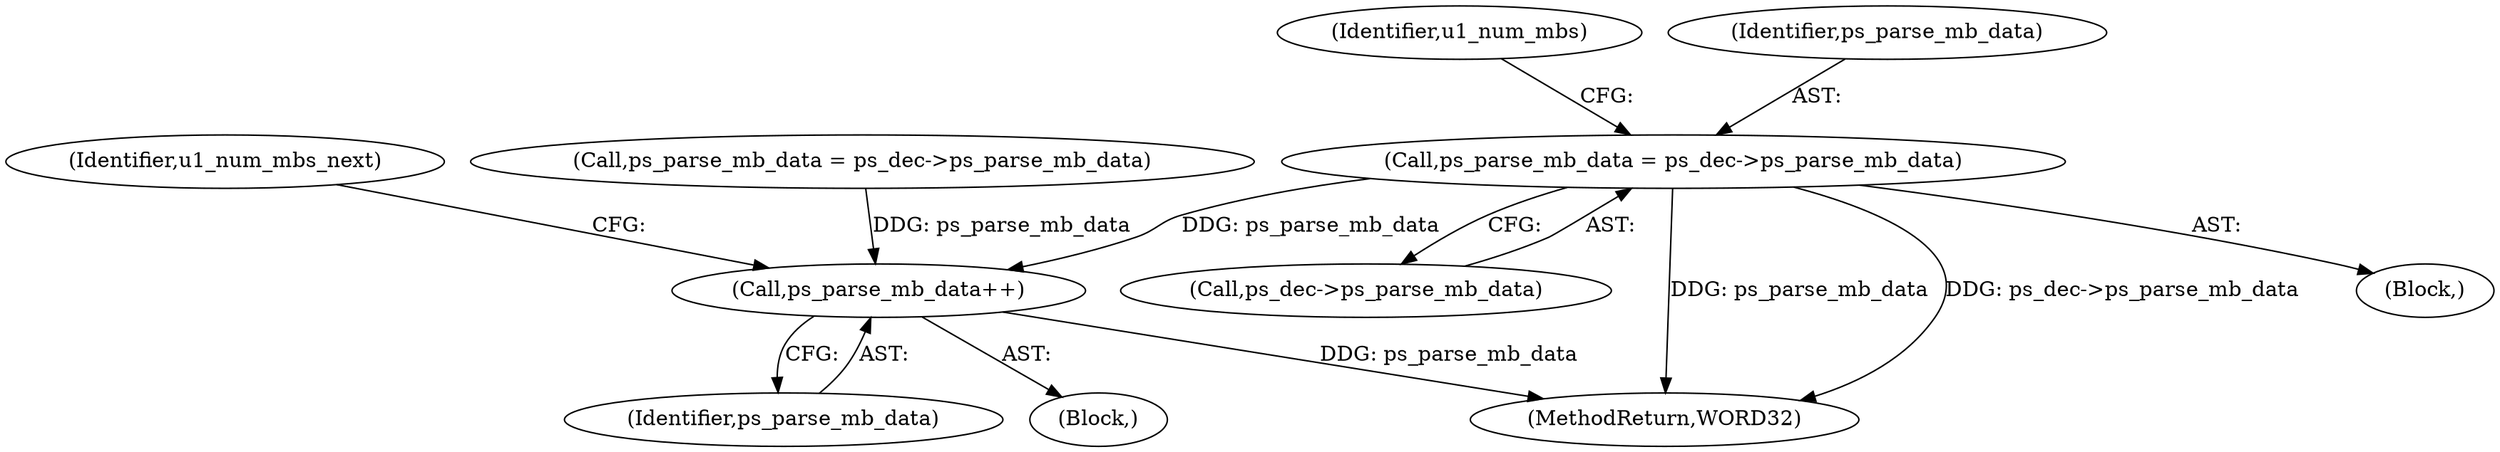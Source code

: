 digraph "0_Android_a78887bcffbc2995cf9ed72e0697acf560875e9e_1@pointer" {
"1000966" [label="(Call,ps_parse_mb_data = ps_dec->ps_parse_mb_data)"];
"1001164" [label="(Call,ps_parse_mb_data++)"];
"1000972" [label="(Identifier,u1_num_mbs)"];
"1000968" [label="(Call,ps_dec->ps_parse_mb_data)"];
"1000966" [label="(Call,ps_parse_mb_data = ps_dec->ps_parse_mb_data)"];
"1000967" [label="(Identifier,ps_parse_mb_data)"];
"1001165" [label="(Identifier,ps_parse_mb_data)"];
"1000997" [label="(Block,)"];
"1001167" [label="(Identifier,u1_num_mbs_next)"];
"1001350" [label="(MethodReturn,WORD32)"];
"1000136" [label="(Block,)"];
"1001221" [label="(Call,ps_parse_mb_data = ps_dec->ps_parse_mb_data)"];
"1001164" [label="(Call,ps_parse_mb_data++)"];
"1000966" -> "1000136"  [label="AST: "];
"1000966" -> "1000968"  [label="CFG: "];
"1000967" -> "1000966"  [label="AST: "];
"1000968" -> "1000966"  [label="AST: "];
"1000972" -> "1000966"  [label="CFG: "];
"1000966" -> "1001350"  [label="DDG: ps_parse_mb_data"];
"1000966" -> "1001350"  [label="DDG: ps_dec->ps_parse_mb_data"];
"1000966" -> "1001164"  [label="DDG: ps_parse_mb_data"];
"1001164" -> "1000997"  [label="AST: "];
"1001164" -> "1001165"  [label="CFG: "];
"1001165" -> "1001164"  [label="AST: "];
"1001167" -> "1001164"  [label="CFG: "];
"1001164" -> "1001350"  [label="DDG: ps_parse_mb_data"];
"1001221" -> "1001164"  [label="DDG: ps_parse_mb_data"];
}
